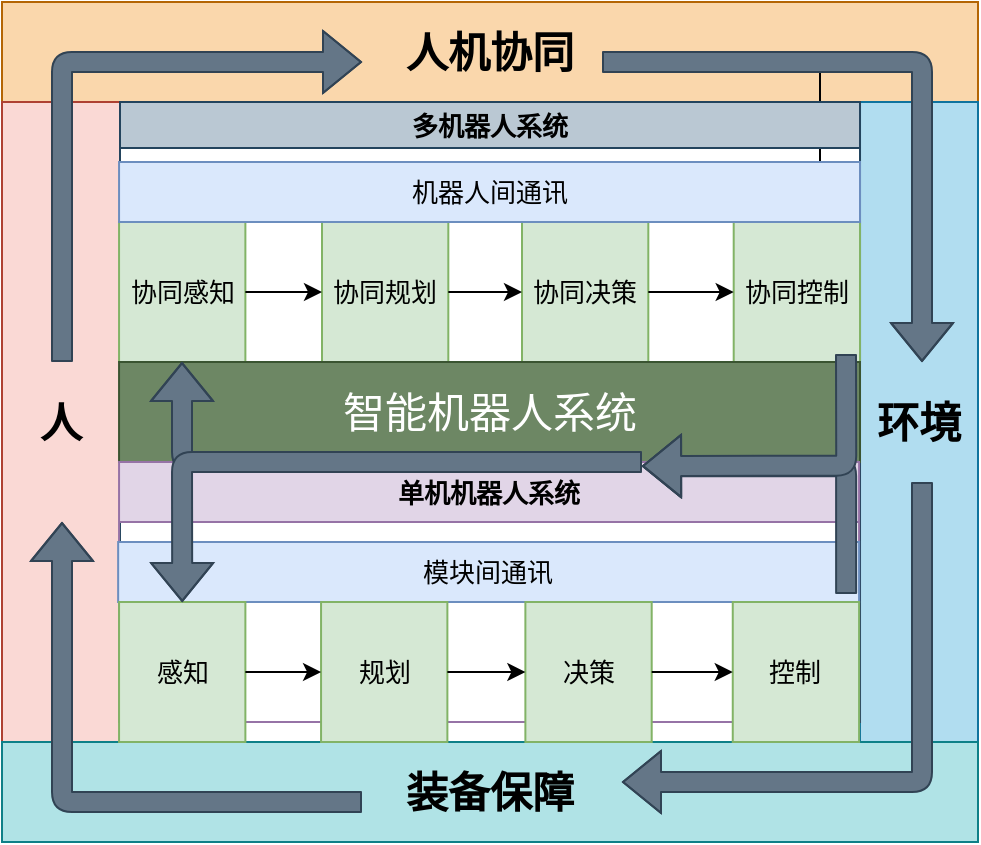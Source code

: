 <mxfile version="14.8.6" type="github">
  <diagram id="m3MYUzCz0QOP30OFy1lc" name="Page-1">
    <mxGraphModel dx="1044" dy="574" grid="1" gridSize="10" guides="1" tooltips="1" connect="1" arrows="1" fold="1" page="1" pageScale="1" pageWidth="1169" pageHeight="827" math="0" shadow="0">
      <root>
        <mxCell id="0" />
        <mxCell id="1" parent="0" />
        <mxCell id="BDHvIKGZSGZF9wM_z3tD-64" value="" style="group" vertex="1" connectable="0" parent="1">
          <mxGeometry x="150" y="40" width="488" height="420" as="geometry" />
        </mxCell>
        <mxCell id="BDHvIKGZSGZF9wM_z3tD-14" value="人机协同" style="rounded=0;whiteSpace=wrap;html=1;fillColor=#fad7ac;strokeColor=#b46504;fontSize=21;fontStyle=1" vertex="1" parent="BDHvIKGZSGZF9wM_z3tD-64">
          <mxGeometry width="488" height="50" as="geometry" />
        </mxCell>
        <mxCell id="BDHvIKGZSGZF9wM_z3tD-107" value="" style="edgeStyle=orthogonalEdgeStyle;rounded=0;orthogonalLoop=1;jettySize=auto;html=1;fontSize=21;endArrow=classic;endFill=1;fillColor=#FF00FF;" edge="1" parent="BDHvIKGZSGZF9wM_z3tD-64" source="BDHvIKGZSGZF9wM_z3tD-56" target="BDHvIKGZSGZF9wM_z3tD-98">
          <mxGeometry relative="1" as="geometry" />
        </mxCell>
        <mxCell id="BDHvIKGZSGZF9wM_z3tD-56" value="环境" style="rounded=0;whiteSpace=wrap;html=1;fillColor=#b1ddf0;strokeColor=#10739e;fontSize=21;fontStyle=1" vertex="1" parent="BDHvIKGZSGZF9wM_z3tD-64">
          <mxGeometry x="429" y="50" width="59" height="320" as="geometry" />
        </mxCell>
        <mxCell id="BDHvIKGZSGZF9wM_z3tD-57" value="人" style="rounded=0;whiteSpace=wrap;html=1;fillColor=#fad9d5;strokeColor=#ae4132;fontSize=21;fontStyle=1" vertex="1" parent="BDHvIKGZSGZF9wM_z3tD-64">
          <mxGeometry y="50" width="59" height="320" as="geometry" />
        </mxCell>
        <mxCell id="BDHvIKGZSGZF9wM_z3tD-62" value="装备保障" style="rounded=0;whiteSpace=wrap;html=1;fillColor=#b0e3e6;strokeColor=#0e8088;fontSize=21;fontStyle=1" vertex="1" parent="BDHvIKGZSGZF9wM_z3tD-64">
          <mxGeometry y="370" width="488" height="50" as="geometry" />
        </mxCell>
        <mxCell id="BDHvIKGZSGZF9wM_z3tD-52" value="多机器人系统" style="swimlane;fillColor=#bac8d3;strokeColor=#23445d;fontSize=13;" vertex="1" parent="BDHvIKGZSGZF9wM_z3tD-64">
          <mxGeometry x="59" y="50" width="370.01" height="310" as="geometry" />
        </mxCell>
        <mxCell id="BDHvIKGZSGZF9wM_z3tD-25" value="协同感知" style="rounded=0;whiteSpace=wrap;html=1;fillColor=#d5e8d4;strokeColor=#82b366;fontSize=13;" vertex="1" parent="BDHvIKGZSGZF9wM_z3tD-52">
          <mxGeometry x="-0.47" y="60" width="63.16" height="70" as="geometry" />
        </mxCell>
        <mxCell id="BDHvIKGZSGZF9wM_z3tD-26" value="协同规划" style="rounded=0;whiteSpace=wrap;html=1;fillColor=#d5e8d4;strokeColor=#82b366;fontSize=13;" vertex="1" parent="BDHvIKGZSGZF9wM_z3tD-52">
          <mxGeometry x="101" y="60" width="63.16" height="70" as="geometry" />
        </mxCell>
        <mxCell id="BDHvIKGZSGZF9wM_z3tD-27" style="edgeStyle=orthogonalEdgeStyle;rounded=0;orthogonalLoop=1;jettySize=auto;html=1;exitX=1;exitY=0.5;exitDx=0;exitDy=0;entryX=0;entryY=0.5;entryDx=0;entryDy=0;fontSize=13;" edge="1" parent="BDHvIKGZSGZF9wM_z3tD-52" source="BDHvIKGZSGZF9wM_z3tD-25" target="BDHvIKGZSGZF9wM_z3tD-26">
          <mxGeometry x="340" y="100" as="geometry" />
        </mxCell>
        <mxCell id="BDHvIKGZSGZF9wM_z3tD-28" value="协同决策" style="rounded=0;whiteSpace=wrap;html=1;fillColor=#d5e8d4;strokeColor=#82b366;fontSize=13;" vertex="1" parent="BDHvIKGZSGZF9wM_z3tD-52">
          <mxGeometry x="201" y="60" width="63.16" height="70" as="geometry" />
        </mxCell>
        <mxCell id="BDHvIKGZSGZF9wM_z3tD-29" style="edgeStyle=orthogonalEdgeStyle;rounded=0;orthogonalLoop=1;jettySize=auto;html=1;exitX=1;exitY=0.5;exitDx=0;exitDy=0;entryX=0;entryY=0.5;entryDx=0;entryDy=0;fontSize=13;" edge="1" parent="BDHvIKGZSGZF9wM_z3tD-52" source="BDHvIKGZSGZF9wM_z3tD-26" target="BDHvIKGZSGZF9wM_z3tD-28">
          <mxGeometry x="340" y="100" as="geometry" />
        </mxCell>
        <mxCell id="BDHvIKGZSGZF9wM_z3tD-30" value="协同控制" style="rounded=0;whiteSpace=wrap;html=1;fillColor=#d5e8d4;strokeColor=#82b366;fontSize=13;" vertex="1" parent="BDHvIKGZSGZF9wM_z3tD-52">
          <mxGeometry x="306.85" y="60" width="63.16" height="70" as="geometry" />
        </mxCell>
        <mxCell id="BDHvIKGZSGZF9wM_z3tD-31" style="edgeStyle=orthogonalEdgeStyle;rounded=0;orthogonalLoop=1;jettySize=auto;html=1;exitX=1;exitY=0.5;exitDx=0;exitDy=0;entryX=0;entryY=0.5;entryDx=0;entryDy=0;fontSize=13;" edge="1" parent="BDHvIKGZSGZF9wM_z3tD-52" source="BDHvIKGZSGZF9wM_z3tD-28" target="BDHvIKGZSGZF9wM_z3tD-30">
          <mxGeometry x="340" y="100" as="geometry" />
        </mxCell>
        <mxCell id="BDHvIKGZSGZF9wM_z3tD-32" value="机器人间通讯" style="rounded=0;whiteSpace=wrap;html=1;fillColor=#dae8fc;strokeColor=#6c8ebf;fontSize=13;" vertex="1" parent="BDHvIKGZSGZF9wM_z3tD-52">
          <mxGeometry x="-0.47" y="30" width="370.47" height="30" as="geometry" />
        </mxCell>
        <mxCell id="BDHvIKGZSGZF9wM_z3tD-98" value="智能机器人系统" style="rounded=0;whiteSpace=wrap;html=1;fontSize=21;fillColor=#6d8764;strokeColor=#3A5431;fontColor=#ffffff;" vertex="1" parent="BDHvIKGZSGZF9wM_z3tD-52">
          <mxGeometry x="-0.47" y="130" width="370.47" height="50" as="geometry" />
        </mxCell>
        <mxCell id="BDHvIKGZSGZF9wM_z3tD-23" value="单机机器人系统" style="swimlane;fillColor=#e1d5e7;strokeColor=#9673a6;fontSize=13;startSize=30;" vertex="1" parent="BDHvIKGZSGZF9wM_z3tD-52">
          <mxGeometry x="-0.47" y="180" width="370.01" height="130" as="geometry" />
        </mxCell>
        <mxCell id="BDHvIKGZSGZF9wM_z3tD-9" value="模块间通讯" style="rounded=0;whiteSpace=wrap;html=1;fillColor=#dae8fc;strokeColor=#6c8ebf;fontSize=13;" vertex="1" parent="BDHvIKGZSGZF9wM_z3tD-23">
          <mxGeometry x="-0.46" y="40" width="370.47" height="30" as="geometry" />
        </mxCell>
        <mxCell id="BDHvIKGZSGZF9wM_z3tD-1" value="感知" style="rounded=0;whiteSpace=wrap;html=1;fillColor=#d5e8d4;strokeColor=#82b366;fontSize=13;" vertex="1" parent="BDHvIKGZSGZF9wM_z3tD-23">
          <mxGeometry y="70" width="63.16" height="70" as="geometry" />
        </mxCell>
        <mxCell id="BDHvIKGZSGZF9wM_z3tD-2" value="规划" style="rounded=0;whiteSpace=wrap;html=1;fillColor=#d5e8d4;strokeColor=#82b366;fontSize=13;" vertex="1" parent="BDHvIKGZSGZF9wM_z3tD-23">
          <mxGeometry x="101" y="70" width="63.16" height="70" as="geometry" />
        </mxCell>
        <mxCell id="BDHvIKGZSGZF9wM_z3tD-5" style="edgeStyle=orthogonalEdgeStyle;rounded=0;orthogonalLoop=1;jettySize=auto;html=1;exitX=1;exitY=0.5;exitDx=0;exitDy=0;entryX=0;entryY=0.5;entryDx=0;entryDy=0;fontSize=13;" edge="1" parent="BDHvIKGZSGZF9wM_z3tD-23" source="BDHvIKGZSGZF9wM_z3tD-1" target="BDHvIKGZSGZF9wM_z3tD-2">
          <mxGeometry x="40" y="30" as="geometry" />
        </mxCell>
        <mxCell id="BDHvIKGZSGZF9wM_z3tD-3" value="决策" style="rounded=0;whiteSpace=wrap;html=1;fillColor=#d5e8d4;strokeColor=#82b366;fontSize=13;" vertex="1" parent="BDHvIKGZSGZF9wM_z3tD-23">
          <mxGeometry x="203.16" y="70" width="63.16" height="70" as="geometry" />
        </mxCell>
        <mxCell id="BDHvIKGZSGZF9wM_z3tD-6" style="edgeStyle=orthogonalEdgeStyle;rounded=0;orthogonalLoop=1;jettySize=auto;html=1;exitX=1;exitY=0.5;exitDx=0;exitDy=0;entryX=0;entryY=0.5;entryDx=0;entryDy=0;fontSize=13;" edge="1" parent="BDHvIKGZSGZF9wM_z3tD-23" source="BDHvIKGZSGZF9wM_z3tD-2" target="BDHvIKGZSGZF9wM_z3tD-3">
          <mxGeometry x="40" y="30" as="geometry" />
        </mxCell>
        <mxCell id="BDHvIKGZSGZF9wM_z3tD-4" value="控制" style="rounded=0;whiteSpace=wrap;html=1;fillColor=#d5e8d4;strokeColor=#82b366;fontSize=13;" vertex="1" parent="BDHvIKGZSGZF9wM_z3tD-23">
          <mxGeometry x="306.85" y="70" width="63.16" height="70" as="geometry" />
        </mxCell>
        <mxCell id="BDHvIKGZSGZF9wM_z3tD-7" style="edgeStyle=orthogonalEdgeStyle;rounded=0;orthogonalLoop=1;jettySize=auto;html=1;exitX=1;exitY=0.5;exitDx=0;exitDy=0;entryX=0;entryY=0.5;entryDx=0;entryDy=0;fontSize=13;" edge="1" parent="BDHvIKGZSGZF9wM_z3tD-23" source="BDHvIKGZSGZF9wM_z3tD-3" target="BDHvIKGZSGZF9wM_z3tD-4">
          <mxGeometry x="40" y="30" as="geometry" />
        </mxCell>
        <mxCell id="BDHvIKGZSGZF9wM_z3tD-105" value="" style="shape=flexArrow;endArrow=classic;html=1;fontSize=21;fillColor=#647687;strokeColor=#314354;entryX=0.62;entryY=0.009;entryDx=0;entryDy=0;entryPerimeter=0;" edge="1" parent="BDHvIKGZSGZF9wM_z3tD-23">
          <mxGeometry width="50" height="50" relative="1" as="geometry">
            <mxPoint x="363.53" y="66" as="sourcePoint" />
            <mxPoint x="261.466" y="2.17" as="targetPoint" />
            <Array as="points">
              <mxPoint x="363.53" y="2" />
            </Array>
          </mxGeometry>
        </mxCell>
        <mxCell id="BDHvIKGZSGZF9wM_z3tD-106" value="" style="shape=flexArrow;endArrow=classic;html=1;fontSize=21;fillColor=#647687;strokeColor=#314354;entryX=0.62;entryY=0.009;entryDx=0;entryDy=0;entryPerimeter=0;" edge="1" parent="BDHvIKGZSGZF9wM_z3tD-23">
          <mxGeometry width="50" height="50" relative="1" as="geometry">
            <mxPoint x="363.47" y="-54" as="sourcePoint" />
            <mxPoint x="261.526" y="2.0" as="targetPoint" />
            <Array as="points">
              <mxPoint x="363.59" y="1.83" />
            </Array>
          </mxGeometry>
        </mxCell>
        <mxCell id="BDHvIKGZSGZF9wM_z3tD-103" value="" style="shape=flexArrow;endArrow=classic;html=1;fontSize=21;fillColor=#647687;strokeColor=#314354;" edge="1" parent="BDHvIKGZSGZF9wM_z3tD-52">
          <mxGeometry width="50" height="50" relative="1" as="geometry">
            <mxPoint x="141" y="180" as="sourcePoint" />
            <mxPoint x="31" y="130" as="targetPoint" />
            <Array as="points">
              <mxPoint x="31" y="180" />
            </Array>
          </mxGeometry>
        </mxCell>
        <mxCell id="BDHvIKGZSGZF9wM_z3tD-104" value="" style="shape=flexArrow;endArrow=classic;html=1;fontSize=21;fillColor=#647687;strokeColor=#314354;entryX=0.5;entryY=0;entryDx=0;entryDy=0;" edge="1" parent="BDHvIKGZSGZF9wM_z3tD-64" target="BDHvIKGZSGZF9wM_z3tD-1">
          <mxGeometry width="50" height="50" relative="1" as="geometry">
            <mxPoint x="320" y="230" as="sourcePoint" />
            <mxPoint x="90" y="250" as="targetPoint" />
            <Array as="points">
              <mxPoint x="90" y="230" />
            </Array>
          </mxGeometry>
        </mxCell>
        <mxCell id="BDHvIKGZSGZF9wM_z3tD-65" value="" style="shape=flexArrow;endArrow=classic;html=1;fontSize=21;fillColor=#647687;strokeColor=#314354;" edge="1" parent="1">
          <mxGeometry x="150" y="40" width="50" height="50" as="geometry">
            <mxPoint x="180" y="220" as="sourcePoint" />
            <mxPoint x="330" y="70" as="targetPoint" />
            <Array as="points">
              <mxPoint x="180" y="70" />
            </Array>
          </mxGeometry>
        </mxCell>
        <mxCell id="BDHvIKGZSGZF9wM_z3tD-66" value="" style="shape=flexArrow;endArrow=classic;html=1;fontSize=21;fillColor=#647687;strokeColor=#314354;" edge="1" parent="1">
          <mxGeometry x="150" y="40" width="50" height="50" as="geometry">
            <mxPoint x="450" y="70" as="sourcePoint" />
            <mxPoint x="610" y="220" as="targetPoint" />
            <Array as="points">
              <mxPoint x="610" y="70" />
            </Array>
          </mxGeometry>
        </mxCell>
        <mxCell id="BDHvIKGZSGZF9wM_z3tD-67" value="" style="shape=flexArrow;endArrow=classic;html=1;fontSize=21;fillColor=#647687;strokeColor=#314354;" edge="1" parent="1">
          <mxGeometry x="150" y="40" width="50" height="50" as="geometry">
            <mxPoint x="610" y="280" as="sourcePoint" />
            <mxPoint x="460" y="430" as="targetPoint" />
            <Array as="points">
              <mxPoint x="610" y="430" />
            </Array>
          </mxGeometry>
        </mxCell>
        <mxCell id="BDHvIKGZSGZF9wM_z3tD-68" value="" style="shape=flexArrow;endArrow=classic;html=1;fontSize=21;fillColor=#647687;strokeColor=#314354;" edge="1" parent="1">
          <mxGeometry x="150" y="40" width="50" height="50" as="geometry">
            <mxPoint x="330" y="440" as="sourcePoint" />
            <mxPoint x="180" y="300" as="targetPoint" />
            <Array as="points">
              <mxPoint x="180" y="440" />
            </Array>
          </mxGeometry>
        </mxCell>
      </root>
    </mxGraphModel>
  </diagram>
</mxfile>
